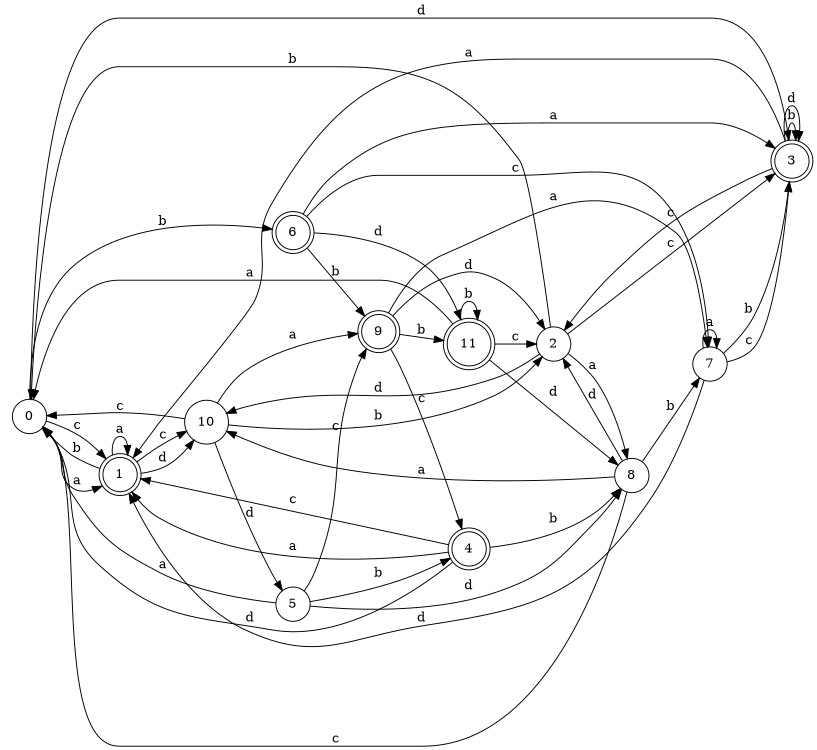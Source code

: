 digraph n10_5 {
__start0 [label="" shape="none"];

rankdir=LR;
size="8,5";

s0 [style="filled", color="black", fillcolor="white" shape="circle", label="0"];
s1 [style="rounded,filled", color="black", fillcolor="white" shape="doublecircle", label="1"];
s2 [style="filled", color="black", fillcolor="white" shape="circle", label="2"];
s3 [style="rounded,filled", color="black", fillcolor="white" shape="doublecircle", label="3"];
s4 [style="rounded,filled", color="black", fillcolor="white" shape="doublecircle", label="4"];
s5 [style="filled", color="black", fillcolor="white" shape="circle", label="5"];
s6 [style="rounded,filled", color="black", fillcolor="white" shape="doublecircle", label="6"];
s7 [style="filled", color="black", fillcolor="white" shape="circle", label="7"];
s8 [style="filled", color="black", fillcolor="white" shape="circle", label="8"];
s9 [style="rounded,filled", color="black", fillcolor="white" shape="doublecircle", label="9"];
s10 [style="filled", color="black", fillcolor="white" shape="circle", label="10"];
s11 [style="rounded,filled", color="black", fillcolor="white" shape="doublecircle", label="11"];
s0 -> s1 [label="a"];
s0 -> s6 [label="b"];
s0 -> s1 [label="c"];
s0 -> s3 [label="d"];
s1 -> s1 [label="a"];
s1 -> s0 [label="b"];
s1 -> s10 [label="c"];
s1 -> s10 [label="d"];
s2 -> s8 [label="a"];
s2 -> s0 [label="b"];
s2 -> s3 [label="c"];
s2 -> s10 [label="d"];
s3 -> s1 [label="a"];
s3 -> s3 [label="b"];
s3 -> s2 [label="c"];
s3 -> s3 [label="d"];
s4 -> s1 [label="a"];
s4 -> s8 [label="b"];
s4 -> s1 [label="c"];
s4 -> s0 [label="d"];
s5 -> s0 [label="a"];
s5 -> s4 [label="b"];
s5 -> s9 [label="c"];
s5 -> s8 [label="d"];
s6 -> s3 [label="a"];
s6 -> s9 [label="b"];
s6 -> s7 [label="c"];
s6 -> s11 [label="d"];
s7 -> s7 [label="a"];
s7 -> s3 [label="b"];
s7 -> s3 [label="c"];
s7 -> s1 [label="d"];
s8 -> s10 [label="a"];
s8 -> s7 [label="b"];
s8 -> s0 [label="c"];
s8 -> s2 [label="d"];
s9 -> s7 [label="a"];
s9 -> s11 [label="b"];
s9 -> s4 [label="c"];
s9 -> s2 [label="d"];
s10 -> s9 [label="a"];
s10 -> s2 [label="b"];
s10 -> s0 [label="c"];
s10 -> s5 [label="d"];
s11 -> s0 [label="a"];
s11 -> s11 [label="b"];
s11 -> s2 [label="c"];
s11 -> s8 [label="d"];

}